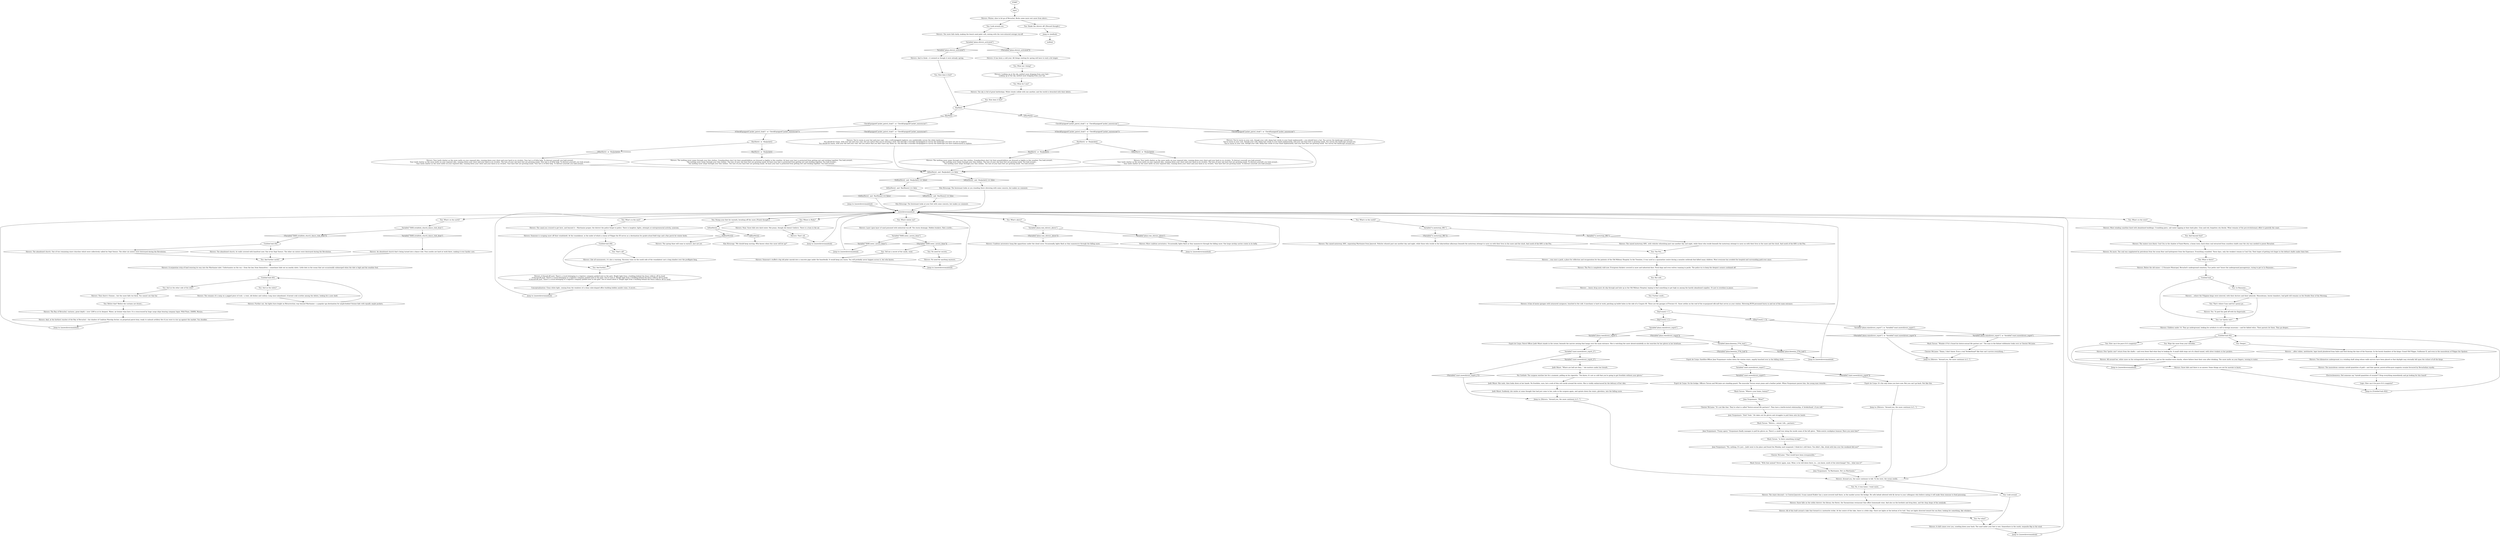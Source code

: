 # COAST ORB / snow shivers
# If it snows when you cross the desolate beach, Shivers tells you a little about Revachol.
# ==================================================
digraph G {
	  0 [label="START"];
	  1 [label="input"];
	  2 [label="Shivers: A chill comes over you, crawling down your back. The sand under your feet is wet. Somewhere in the south, tarpaulin flap in the wind."];
	  3 [label="Shivers: Someone's stuffed a big old polar anorak into a concrete pipe under the boardwalk. It would keep you warm. You will probably never happen across it, but who knows."];
	  4 [label="You: What's in the east?"];
	  5 [label="Shivers: Your teeth chatter as the snow melts on your exposed skin, running down your chest and your back in icy rivulets. Your hat is of little help. To distract yourself, you look around...\nYour teeth chatter as the snow melts on your exposed skin, running down your chest and your back in icy rivulets. The toes of your one bare foot are growing numb. Your hat is of little help. To distract yourself, you look around...\nYour teeth chatter as the snow melts on your exposed skin, running down your chest and your back in icy rivulets. Your bare feet are growing numb. Your hat is of little help. To distract yourself, you look around..."];
	  6 [label="Esprit de Corps: On the bridge, Officers Torson and McLaine are standing guard. The muscular Torson wears jeans and a leather jacket. When Vicquemare passes him, the young man remarks..."];
	  7 [label="Shivers: Snow falls on the utility district: the library, the florist, the Saramirizian restaurant that offers homemade wine. And also on the brothels and drug dens, and the chop shops of the zemlyaki."];
	  8 [label="Shivers: A serpentine strip of land weaving its way into the Martinaise inlet. Unfortunates on the run -- from the law, from themselves -- sometimes hide out on nearby islets. Little dots in the ocean that are occasionally submerged when the tide is high and the weather foul."];
	  9 [label="Jump to: [snowshiversmainhub]"];
	  10 [label="HasShirt()  or  HasJacket()"];
	  11 [label="HasShirt()  or  HasJacket()", shape=diamond];
	  12 [label="!(HasShirt()  or  HasJacket())", shape=diamond];
	  13 [label="Shivers: The canal you crossed to get here, and beyond it -- Martinaise proper, the district the police forgot to police. There is laughter, lights, attempts at entrepreneurial activity, cynicism."];
	  14 [label="Jean Vicquemare: \"Funny apery.\" Vicquemare finally manages to pull his gloves on. There's a small tear along the inside seam of the left glove. \"Male-centric workplace humour. Have you seen him?\""];
	  15 [label="Shivers: The stairs descend -- to Central Jamrock. A man named Kuklov has a snow-covered stall there, in the market across the bridge. He sells kebab infested with fly larvae to your colleagues who believe eating it will make them immune to food poisoning."];
	  16 [label="Shivers: All of this built around a lake that formed in a meteorite strike. At the centre of this lake, there is a little ship. There are lights at the bottom of its hull. They are lights directed toward the sea floor, looking for something, like whiskers..."];
	  17 [label="Shivers: The abandoned church. One of two remaining stave churches which were collectively called les Sept Soeurs. The other six sisters were destroyed during the Revolution."];
	  18 [label="Untitled hub (03)"];
	  19 [label="You: How does it feel?"];
	  20 [label="You: What is there?"];
	  21 [label="You: Stomp your feet for warmth, brushing off the snow. [Finish thought.]"];
	  22 [label="Shivers: Winter, slow to let go of Revachol, flecks some more wet snow from above..."];
	  23 [label="You: What do I see?"];
	  24 [label="IsKimHere()  and  HasJacket() == false"];
	  25 [label="IsKimHere()  and  HasJacket() == false", shape=diamond];
	  26 [label="!(IsKimHere()  and  HasJacket() == false)", shape=diamond];
	  27 [label="Shivers: More winding coastline lined with abandoned buildings. Crumbling piers, salt water lapping at their dark piles. Grey and red, forgotten city blocks. What remains of the pre-revolutionary effort to gentrify the coast."];
	  28 [label="Esprit de Corps: Patrol Officer Judit Minot stands in the corner, beneath the narrow awning that hangs over the main entrance. She is watching the snow absent-mindedly as she searches for her gloves in her briefcase."];
	  29 [label="Judit Minot: \"Where are hell are they...\" she mutters under her breath."];
	  30 [label="Nix Gottlieb: The surgeon watches her for a moment, pulling on his cigarette. \"You know, it's not so cold that you're going to get frostbite without your gloves.\""];
	  31 [label="Untitled hub (02)"];
	  32 [label="Shivers: Below the old mines -- L'Ossuaire Municipal, Revachol's underground cemetery. *Les petits rats* brave the underground passageways, trying to get to Le Royaume..."];
	  33 [label="Kim Kitsuragi: \"We should keep moving. Who knows when this snow will let up?\""];
	  34 [label="snowshiversmainhub"];
	  35 [label="Jump to: [snowshiversmainhub]"];
	  36 [label="Electrochemistry: Did someone say *untold quantities of cocaine*? Drop everything immediately and go looking for this hoard!"];
	  37 [label="Jump to: [snowshiversmainhub]"];
	  38 [label="You: And further..."];
	  39 [label="Variable[\"tc.motorway_881\"]"];
	  40 [label="Variable[\"tc.motorway_881\"]", shape=diamond];
	  41 [label="!(Variable[\"tc.motorway_881\"])", shape=diamond];
	  42 [label="Jump to: [Shivers: \"Around you, the snow continues to f...\"]"];
	  43 [label="You: Where is Ruby?"];
	  44 [label="Variable[\"plaza.kineema_57th_hub\"]"];
	  45 [label="Variable[\"plaza.kineema_57th_hub\"]", shape=diamond];
	  46 [label="!(Variable[\"plaza.kineema_57th_hub\"])", shape=diamond];
	  47 [label="Shivers: The spring thaw will come in earnest. Just not yet."];
	  48 [label="You: That's all?"];
	  49 [label="Jump to: [snowshiversmainhub]"];
	  50 [label="Shivers: A fenced-off yard. There's a truck belonging to a logistics company parked next to the gate. Bright light from a building behind the fence reflects off its hood.\nA fenced-off yard. There's a truck belonging to a logistics company parked next to the gate. You've seen it. Bright light from a building behind the fence reflects off its hood.\nA fenced-off yard. There's a truck belonging to a logistics company parked next to the gate. You've heard about it. Bright light from a building behind the fence reflects off its hood."];
	  51 [label="Jump to: [snowshiversmainhub]"];
	  52 [label="Shivers: The abandoned church, its walls covered with hoarfrost now. One of les Sept Soeurs. The other six sisters were destroyed during the Revolution."];
	  53 [label="You: And on the other side of the inlet?"];
	  54 [label="You: What am I doing?"];
	  55 [label="Shivers: Snow falls and there is no answer. Some things are not for mortals to know."];
	  56 [label="Shivers: ...heavy drug users do slip through and hole up in the Old Military Hospital, hoping to find something to get high on among the hastily abandoned supplies. Or just to overdose in peace."];
	  57 [label="Shivers: A line of motor garages with armoured carapaces, hunched in the cold. A mechanic is hard at work, patching up bullet holes in the side of a Coupris 40. These are the garages of Precinct 41. Snow settles on the roof of the re-purposed silk mill that serves as your station. Shivering RCM personnel hurry in and out of the main entrance."];
	  58 [label="Esprit de Corps: Satellite-Officer Jean Vicquemare rushes down the station stairs, angrily hunched over in the falling slush."];
	  59 [label="You: And further north?"];
	  60 [label="You: Look around you."];
	  61 [label="Shivers: And to think -- it seemed as though it were already spring."];
	  62 [label="Shivers: More coalition aerostatics. Occasionally, lights flash as they manoeuvre through the falling snow. One large airship carries crates in its belly."];
	  63 [label="Shivers: All around her, white snow on the extinguished coke furnaces, and on the weather-worn shacks, where fathers beat their sons after drinking. The snow melts on your fingers, turning to water."];
	  64 [label="Variable[\"coast.snowshivers_esprit\"]"];
	  65 [label="Variable[\"coast.snowshivers_esprit\"]", shape=diamond];
	  66 [label="!(Variable[\"coast.snowshivers_esprit\"])", shape=diamond];
	  67 [label="You: But still..."];
	  68 [label="Shivers: Looking up at the sky, melted snow dripping from your hair...\nLooking up at the sky, melted snow dripping from your hat."];
	  69 [label="Shivers: The melting snow seeps through your thin clothes. Grandmothers don't let their grandchildren out dressed so lightly in this weather. At least your hair is protected from getting wet and sticking together. You look around...\nThe melting snow seeps through your thin clothes. The toes of your one bare foot are growing numb. At least your hair is protected from getting wet and sticking together. You look around...\nThe melting snow seeps through your thin clothes. The toes of your bare feet are growing numb. At least your hair is protected from getting wet and sticking together. You look around..."];
	  70 [label="Kim Kitsuragi: The lieutenant looks at your feet with some concern, but makes no comment."];
	  71 [label="Untitled hub (02)"];
	  72 [label="Shivers: ...after rubies, melchiorite, lapis lazuli plundered from Safre and Seol during the time of the Suzerain. In the burial chambers of the kings: Grand Old Filippe, Guillaume II, and even in the mausoleum of Filippe the Opulent."];
	  73 [label="You: No, it was home. I want more."];
	  74 [label="Shivers: Children under 14. They go underground, looking for artefacts to sell to foreign museums -- and for fabled relics. Their parents let them. They go deeper..."];
	  75 [label="Shivers: ...was once a park, a place for reflection and recuperation for the patients of the Old Military Hospital. In the Twenties, it was used as a quarantine centre during a measles outbreak that killed many children. Most everyone has avoided the hospital and surrounding park ever since."];
	  76 [label="Mack Torson: \"Where's your homo, homey?\""];
	  77 [label="DayCount() < 3"];
	  78 [label="DayCount() < 3", shape=diamond];
	  79 [label="!(DayCount() < 3)", shape=diamond];
	  80 [label="Shivers: The Bay of Revachol, vastness, great depth -- over 1200 m at its deepest. Water, air brinier than here. It is crisscrossed by huge cargo ships bearing company logos: Wild Pines, ZAMM, Moriyn."];
	  81 [label="Shivers: And, at the farthest reaches of the Bay of Revachol -- the shadow of Coalition Warship Archer, on perpetual patrol duty, ready to unleash artillery fire if you were to rise up against the market. You shudder."];
	  82 [label="You: For what?"];
	  83 [label="Shivers: No more. The coal was supplanted by petroleum from the ocean floor and hydropower from the Esperance. Everything crumbled. These days, only the weakest remain in Coal City. Their hopes of getting rich linger in the defunct shafts under their feet."];
	  84 [label="You: What's below me?"];
	  85 [label="You: Wipe the snow from your shoulder."];
	  86 [label="Shivers: The raised motorway, 8/81, with vehicles whooshing past one another day and night, while those who reside beneath the motorway attempt to carry on with their lives in the snow and the slush. And south of the 8/81 is the Pox."];
	  87 [label="Jean Vicquemare: \"Huh? Yeah.\" He takes out his gloves and struggles to pull them onto his hands."];
	  88 [label="Jean Vicquemare: \"In Martinaise. He's in Martinaise.\""];
	  89 [label="Shivers: Around you, the snow continues to fall. To the west, the ocean swells."];
	  90 [label="Shivers: Further out, the lights burn bright on Résurrection; way beyond Martinaise -- a popular spa destination for ample-bodied Ozonne kids with equally ample pockets."];
	  91 [label="You: Look around."];
	  92 [label="Shivers: Near. Snow falls into dark water. She prays, though she doesn't believe. There is a hum in the air."];
	  93 [label="Jump to: [snowshiversmainhub]"];
	  94 [label="You: What's above?"];
	  95 [label="You: Le Royaume..."];
	  96 [label="Logic: How can it be pure if it's magenta?"];
	  97 [label="Jump to: [Shivers: \"Around you, the snow continues to f...\"]"];
	  98 [label="Shivers: The snow falls lazily, making the beach sand paler still, mixing with the rust-coloured sewage run-off."];
	  99 [label="You: How does it feel?"];
	  100 [label="IsKimHere()  and  HasShoes() == false"];
	  101 [label="IsKimHere()  and  HasShoes() == false", shape=diamond];
	  102 [label="!(IsKimHere()  and  HasShoes() == false)", shape=diamond];
	  103 [label="Chester McLaine: \"It's not like that. They're what is called *hetero-sexual life partners*. They have a battle-tested relationship. A 'bröderbund', if you will.\""];
	  104 [label="Chester McLaine: \"That would have been irresponsible.\""];
	  105 [label="Untitled hub (04)"];
	  106 [label="Variable[\"TASK.enter_cavern_done\"]"];
	  107 [label="Variable[\"TASK.enter_cavern_done\"]", shape=diamond];
	  108 [label="!(Variable[\"TASK.enter_cavern_done\"])", shape=diamond];
	  109 [label="You: No need for secrets."];
	  110 [label="Jump to: [snowshiversmainhub]"];
	  111 [label="CheckEquipped(\"jacket_patrol_cloak\")  or  CheckEquipped(\"jacket_nansencoat\")"];
	  112 [label="CheckEquipped(\"jacket_patrol_cloak\")  or  CheckEquipped(\"jacket_nansencoat\")", shape=diamond];
	  113 [label="!(CheckEquipped(\"jacket_patrol_cloak\")  or  CheckEquipped(\"jacket_nansencoat\"))", shape=diamond];
	  114 [label="Shivers: Coalition aerostatics hang like apparitions under the cloud cover. Occasionally, lights flash as they manoeuvre through the falling snow."];
	  115 [label="Shivers: The mausoleum contains untold quantities of gold -- and that special, purest-of-the-pure magenta cocaine favoured by Revacholian royalty."];
	  116 [label="Variable[\"TASK.establish_church_dance_club_done\"]"];
	  117 [label="Variable[\"TASK.establish_church_dance_club_done\"]", shape=diamond];
	  118 [label="!(Variable[\"TASK.establish_church_dance_club_done\"])", shape=diamond];
	  119 [label="Shivers: No need for anything anymore."];
	  121 [label="You: Shake the shivers off. [Discard thought.]"];
	  122 [label="You: What's in the north?"];
	  123 [label="Shivers: Like all monuments, it's also a warning. Six-story ruins on the south side of the roundabout cast a long shadow over the profligate king."];
	  124 [label="Shivers: The waters turn black. Coal City in the shadow of Saint-Martin, a boom town, back when coal extracted from countless shafts near the city was needed to power Revachol."];
	  125 [label="You: Deeper..."];
	  126 [label="Untitled hub"];
	  127 [label="Jean Vicquemare: \"What?\""];
	  128 [label="Mack Torson: \"With that animal? Never again, man. What, is he still down there, in... you know, south of the interchange? The... what was it?\""];
	  129 [label="Jump to: [endhub]"];
	  130 [label="endhub"];
	  131 [label="Judit Minot: She nods, then looks down at her hands. No frostbite, sure, but a web of thin red cracks around the wrists. She is visibly embarrassed by the delicacy of her skin."];
	  132 [label="Jump to: [snowshiversmainhub]"];
	  133 [label="You: And on the islets?"];
	  134 [label="Jump to: [snowshiversmainhub]"];
	  135 [label="Shivers: It has been a cold year. All things waiting for spring will have to wait a bit longer."];
	  136 [label="Shivers: You're warm in your hat and your coat. Like a well-equipped explorer, you comfortably survey the white landscape.\nYou should be warm, with your hat and your coat, but you notice that you're missing a shoe. You feel like a traveller ill-equipped to survey the landscape you have set out to explore.\nYou should be warm, with your hat and your coat, but you notice that you don't have any shoes on. You feel like a traveller ill-equipped to survey the landscape you have endeavoured to explore."];
	  137 [label="Shivers: Two kilometres underground, in a winding shaft along whose walls mirrors have been placed so that daylight may eternally fall upon the richest of all the kings."];
	  138 [label="Mack Torson: \"Is there something wrong?\""];
	  139 [label="You: The Pox..."];
	  140 [label="Variable[\"plaza.rainshivers_esprit\"]  or  Variable[\"coast.snowshivers_esprit\"]"];
	  141 [label="Variable[\"plaza.rainshivers_esprit\"]  or  Variable[\"coast.snowshivers_esprit\"]", shape=diamond];
	  142 [label="!(Variable[\"plaza.rainshivers_esprit\"]  or  Variable[\"coast.snowshivers_esprit\"])", shape=diamond];
	  143 [label="Shivers: That's all."];
	  144 [label="HasHat()"];
	  145 [label="HasHat()", shape=diamond];
	  146 [label="!(HasHat())", shape=diamond];
	  147 [label="Shivers: The melting snow seeps through your thin clothes. Grandmothers don't let their grandchildren out dressed so lightly in this weather. You look around...\nThe melting snow seeps through your thin clothes. The toes of your one bare foot are growing numb. You look around...\nThe melting snow seeps through your thin clothes. The toes of your bare feet are growing numb. You look around..."];
	  148 [label="Shivers: Your teeth chatter as the snow melts on your exposed skin, running down your chest and your back in icy rivulets. To distract yourself, you look around...\nYour teeth chatter as the snow melts on your exposed skin, running down your chest and your back in icy rivulets. The toes of your one bare foot are growing numb. To distract yourself, you look around...\nYour teeth chatter as the snow melts on your exposed skin, running down your chest and your back in icy rivulets. Your bare feet are growing numb. To distract yourself, you look around..."];
	  149 [label="Conceptualization: Clean white light, coming from the windows of a clean cube-shaped office building hidden amidst ruins. A secret..."];
	  150 [label="Variable[\"coast.snowshivers_esprit_2\"]"];
	  151 [label="Variable[\"coast.snowshivers_esprit_2\"]", shape=diamond];
	  152 [label="!(Variable[\"coast.snowshivers_esprit_2\"])", shape=diamond];
	  153 [label="Mack Torson: \"Hetero... sexual. Life... partners.\""];
	  154 [label="Jump to: [Shivers: \"Around you, the snow continues to f...\"]"];
	  155 [label="Chester McLaine: \"Damn, I don't know. Even a real *bröderbund* like that can't survive everything...\""];
	  156 [label="Shivers: The remains of a camp on a jagged piece of rock -- a tent, old dishes and cutlery. Long since abandoned. A hermit crab scuttles among the debris, looking for a new shell."];
	  157 [label="You: Tell me a secret of the sands, wind."];
	  158 [label="Jump to: [snowshiversmainhub]"];
	  159 [label="You: What's in the south?"];
	  160 [label="Variable[\"plaza.rainshivers_esprit\"]"];
	  161 [label="Variable[\"plaza.rainshivers_esprit\"]", shape=diamond];
	  162 [label="!(Variable[\"plaza.rainshivers_esprit\"])", shape=diamond];
	  163 [label="Esprit de Corps: It's the only home you have now. But you can't go back. Not like this."];
	  164 [label="Judit Minot: Suddenly, she smiles at some thought that had just come to her, nods to the surgeon again, and sprints down the stairs, gloveless, into the falling snow."];
	  165 [label="Shivers: Then there's Ozonne... but the snow falls too thick. You cannot see that far."];
	  166 [label="You: What's in the west?"];
	  167 [label="Shivers: You're warm in your coat, though your cold, damp hair sticks to your head unpleasantly -- you should have a hat. You survey the landscape around you.\nYou're warm in your coat, though your cold, damp hair sticks to your head unpleasantly, and your one bare foot is growing numb. You survey the landscape around you.\nYou're warm in your coat, though your cold, damp hair sticks to your head unpleasantly, and your bare feet are growing numb. You survey the landscape around you."];
	  168 [label="You: Les *petits rats*..."];
	  169 [label="Shivers: The Pox is completely wild now. Evergreen thickets covered in snow and industrial dust. Feral dogs and even wolves roaming in packs. The police try to keep the deepest corners cordoned off."];
	  170 [label="Shivers: The raised motorway, 8/81, separating Martinaise from Jamrock. Vehicles whoosh past one another day and night, while those who reside in the labyrinthine alleyways beneath the motorway attempt to carry on with their lives in the snow and the slush. And south of the 8/81 is the Pox."];
	  171 [label="Mack Torson: \"Wonder if Vic's found his hetero-sexual life partner yet.\" The man in the fishnet wifebeater looks over at Chester McLaine."];
	  172 [label="Shivers: An abandoned church that's being turned into a dance club. Four youths are hard at work there, making it ever harder core."];
	  173 [label="CheckEquipped(\"jacket_patrol_cloak\")  or  CheckEquipped(\"jacket_nansencoat\")"];
	  174 [label="CheckEquipped(\"jacket_patrol_cloak\")  or  CheckEquipped(\"jacket_nansencoat\")", shape=diamond];
	  175 [label="!(CheckEquipped(\"jacket_patrol_cloak\")  or  CheckEquipped(\"jacket_nansencoat\"))", shape=diamond];
	  176 [label="Shivers: The sky is full of great battleships. White clouds collide with one another, and the world is drenched with their debris."];
	  177 [label="Kim Kitsuragi: The lieutenant looks at you standing there shivering with some concern, but makes no comment."];
	  178 [label="You: And beyond that?"];
	  179 [label="You: Further south..."];
	  180 [label="Jean Vicquemare: \"No, nothing. It's just... Judit went to his place and found the Monday mail unopened. I think he's still there. You didn't, like, drink with him over the weekend did you?\""];
	  181 [label="You: That's where Cuno said he's gonna go..."];
	  182 [label="Shivers: Yes. To peel the gold off with his fingernails."];
	  183 [label="IsKimHere()"];
	  184 [label="IsKimHere()", shape=diamond];
	  185 [label="!(IsKimHere())", shape=diamond];
	  186 [label="Variable[\"plaza.shivers_activated\"]"];
	  187 [label="Variable[\"plaza.shivers_activated\"]", shape=diamond];
	  188 [label="!(Variable[\"plaza.shivers_activated\"])", shape=diamond];
	  189 [label="HasShirt()  or  HasJacket()"];
	  190 [label="HasShirt()  or  HasJacket()", shape=diamond];
	  191 [label="!(HasShirt()  or  HasJacket())", shape=diamond];
	  192 [label="Shivers: Someone is scraping snow off their windshield. At the roundabout, in the midst of which a statue of Filippe the III serves as a destination for grade-school field trips and a fine perch for winter birds."];
	  193 [label="Shivers: Layer upon layer of sand poisoned with industrial run-off. The storm drainage. Hidden bunkers. Rats scuttle..."];
	  194 [label="Variable[\"plaza.rain_shivers_above\"]"];
	  195 [label="Variable[\"plaza.rain_shivers_above\"]", shape=diamond];
	  196 [label="!(Variable[\"plaza.rain_shivers_above\"])", shape=diamond];
	  197 [label="Shivers: ...where the Filippian kings were interred, with their doctors and their admirals. Mausoleums, burial chambers, leaf gold still remains on the Double Door of the Morning."];
	  198 [label="You: How can it be pure if it's magenta?"];
	  199 [label="Jump to: [Untitled hub (02)]"];
	  200 [label="Shivers: Few *petits rats* return from the shafts -- and even fewer find what they're looking for. A small child steps out of a black tunnel, with silver trinkets in her pockets."];
	  201 [label="You: Before that? Before the curtains are drawn..."];
	  0 -> 1
	  1 -> 22
	  2 -> 132
	  3 -> 110
	  4 -> 13
	  5 -> 24
	  6 -> 76
	  7 -> 16
	  8 -> 18
	  9 -> 34
	  10 -> 11
	  10 -> 12
	  11 -> 147
	  12 -> 148
	  13 -> 192
	  14 -> 138
	  15 -> 7
	  16 -> 82
	  17 -> 59
	  18 -> 53
	  18 -> 133
	  19 -> 144
	  20 -> 32
	  21 -> 183
	  22 -> 121
	  22 -> 60
	  23 -> 176
	  24 -> 25
	  24 -> 26
	  25 -> 177
	  26 -> 100
	  27 -> 178
	  28 -> 150
	  29 -> 30
	  30 -> 131
	  31 -> 17
	  31 -> 52
	  32 -> 126
	  34 -> 4
	  34 -> 166
	  34 -> 43
	  34 -> 84
	  34 -> 21
	  34 -> 122
	  34 -> 94
	  34 -> 159
	  35 -> 34
	  36 -> 96
	  37 -> 34
	  38 -> 50
	  39 -> 40
	  39 -> 41
	  40 -> 86
	  41 -> 170
	  42 -> 89
	  43 -> 92
	  44 -> 45
	  44 -> 46
	  45 -> 158
	  46 -> 58
	  48 -> 123
	  49 -> 34
	  50 -> 149
	  51 -> 34
	  52 -> 59
	  53 -> 165
	  54 -> 68
	  55 -> 199
	  56 -> 179
	  57 -> 77
	  58 -> 64
	  59 -> 8
	  60 -> 98
	  61 -> 19
	  62 -> 134
	  63 -> 37
	  64 -> 65
	  64 -> 66
	  65 -> 6
	  66 -> 163
	  67 -> 56
	  68 -> 23
	  69 -> 24
	  70 -> 34
	  71 -> 85
	  71 -> 125
	  71 -> 198
	  72 -> 137
	  73 -> 15
	  74 -> 71
	  75 -> 169
	  76 -> 127
	  77 -> 78
	  77 -> 79
	  78 -> 160
	  79 -> 140
	  80 -> 81
	  81 -> 9
	  82 -> 2
	  83 -> 20
	  84 -> 193
	  85 -> 200
	  86 -> 139
	  87 -> 153
	  88 -> 89
	  89 -> 73
	  89 -> 91
	  90 -> 18
	  91 -> 2
	  92 -> 143
	  93 -> 34
	  94 -> 194
	  95 -> 197
	  96 -> 199
	  97 -> 89
	  98 -> 186
	  99 -> 144
	  100 -> 101
	  100 -> 102
	  101 -> 70
	  102 -> 34
	  103 -> 87
	  104 -> 128
	  105 -> 48
	  105 -> 38
	  106 -> 107
	  106 -> 108
	  107 -> 49
	  108 -> 109
	  108 -> 157
	  109 -> 119
	  110 -> 34
	  111 -> 112
	  111 -> 113
	  112 -> 167
	  113 -> 10
	  114 -> 134
	  115 -> 36
	  116 -> 117
	  116 -> 118
	  117 -> 172
	  118 -> 31
	  119 -> 110
	  121 -> 129
	  122 -> 116
	  123 -> 38
	  124 -> 83
	  125 -> 72
	  126 -> 168
	  126 -> 95
	  127 -> 103
	  128 -> 88
	  129 -> 130
	  131 -> 164
	  132 -> 34
	  133 -> 156
	  134 -> 34
	  135 -> 54
	  136 -> 24
	  137 -> 115
	  138 -> 180
	  139 -> 75
	  140 -> 141
	  140 -> 142
	  141 -> 171
	  142 -> 154
	  143 -> 93
	  144 -> 145
	  144 -> 146
	  145 -> 173
	  146 -> 111
	  147 -> 24
	  148 -> 24
	  149 -> 51
	  150 -> 152
	  150 -> 151
	  151 -> 29
	  152 -> 42
	  153 -> 14
	  154 -> 89
	  155 -> 154
	  156 -> 90
	  157 -> 3
	  158 -> 34
	  159 -> 39
	  160 -> 161
	  160 -> 162
	  161 -> 28
	  162 -> 44
	  163 -> 97
	  164 -> 42
	  165 -> 201
	  166 -> 27
	  167 -> 24
	  168 -> 74
	  169 -> 67
	  170 -> 139
	  171 -> 155
	  172 -> 59
	  173 -> 174
	  173 -> 175
	  174 -> 136
	  175 -> 189
	  176 -> 99
	  177 -> 34
	  178 -> 124
	  179 -> 57
	  180 -> 104
	  181 -> 182
	  182 -> 168
	  183 -> 184
	  183 -> 185
	  184 -> 33
	  185 -> 47
	  186 -> 187
	  186 -> 188
	  187 -> 61
	  188 -> 135
	  189 -> 190
	  189 -> 191
	  190 -> 69
	  191 -> 5
	  192 -> 105
	  193 -> 106
	  194 -> 195
	  194 -> 196
	  195 -> 62
	  196 -> 114
	  197 -> 168
	  197 -> 181
	  198 -> 55
	  199 -> 71
	  200 -> 63
	  201 -> 80
}

